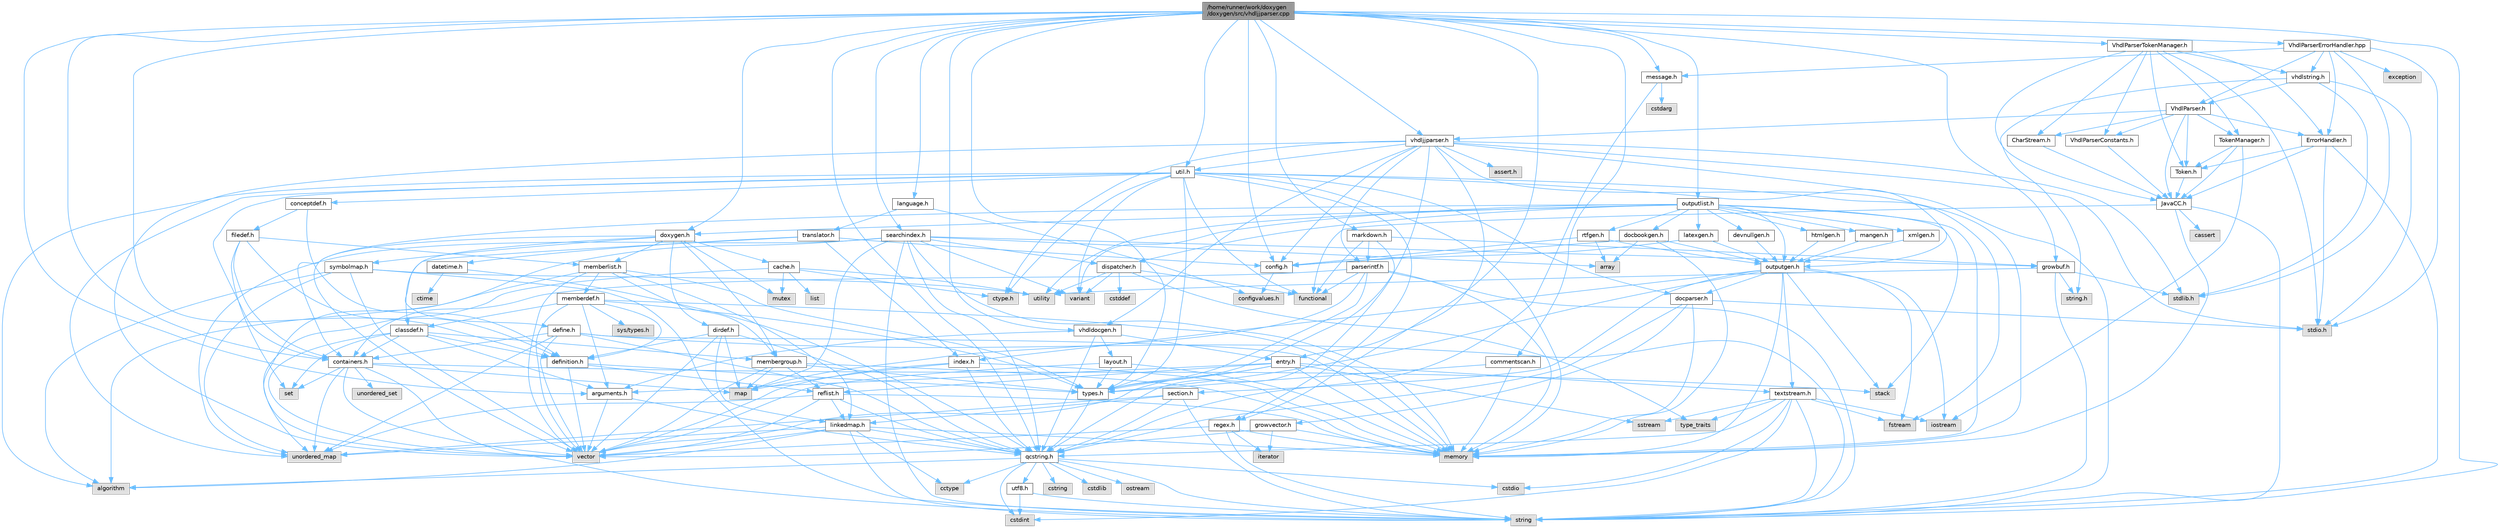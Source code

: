 digraph "/home/runner/work/doxygen/doxygen/src/vhdljjparser.cpp"
{
 // INTERACTIVE_SVG=YES
 // LATEX_PDF_SIZE
  bgcolor="transparent";
  edge [fontname=Helvetica,fontsize=10,labelfontname=Helvetica,labelfontsize=10];
  node [fontname=Helvetica,fontsize=10,shape=box,height=0.2,width=0.4];
  Node1 [id="Node000001",label="/home/runner/work/doxygen\l/doxygen/src/vhdljjparser.cpp",height=0.2,width=0.4,color="gray40", fillcolor="grey60", style="filled", fontcolor="black",tooltip=" "];
  Node1 -> Node2 [id="edge1_Node000001_Node000002",color="steelblue1",style="solid",tooltip=" "];
  Node2 [id="Node000002",label="string",height=0.2,width=0.4,color="grey60", fillcolor="#E0E0E0", style="filled",tooltip=" "];
  Node1 -> Node3 [id="edge2_Node000001_Node000003",color="steelblue1",style="solid",tooltip=" "];
  Node3 [id="Node000003",label="qcstring.h",height=0.2,width=0.4,color="grey40", fillcolor="white", style="filled",URL="$d7/d5c/qcstring_8h.html",tooltip=" "];
  Node3 -> Node2 [id="edge3_Node000003_Node000002",color="steelblue1",style="solid",tooltip=" "];
  Node3 -> Node4 [id="edge4_Node000003_Node000004",color="steelblue1",style="solid",tooltip=" "];
  Node4 [id="Node000004",label="algorithm",height=0.2,width=0.4,color="grey60", fillcolor="#E0E0E0", style="filled",tooltip=" "];
  Node3 -> Node5 [id="edge5_Node000003_Node000005",color="steelblue1",style="solid",tooltip=" "];
  Node5 [id="Node000005",label="cctype",height=0.2,width=0.4,color="grey60", fillcolor="#E0E0E0", style="filled",tooltip=" "];
  Node3 -> Node6 [id="edge6_Node000003_Node000006",color="steelblue1",style="solid",tooltip=" "];
  Node6 [id="Node000006",label="cstring",height=0.2,width=0.4,color="grey60", fillcolor="#E0E0E0", style="filled",tooltip=" "];
  Node3 -> Node7 [id="edge7_Node000003_Node000007",color="steelblue1",style="solid",tooltip=" "];
  Node7 [id="Node000007",label="cstdio",height=0.2,width=0.4,color="grey60", fillcolor="#E0E0E0", style="filled",tooltip=" "];
  Node3 -> Node8 [id="edge8_Node000003_Node000008",color="steelblue1",style="solid",tooltip=" "];
  Node8 [id="Node000008",label="cstdlib",height=0.2,width=0.4,color="grey60", fillcolor="#E0E0E0", style="filled",tooltip=" "];
  Node3 -> Node9 [id="edge9_Node000003_Node000009",color="steelblue1",style="solid",tooltip=" "];
  Node9 [id="Node000009",label="cstdint",height=0.2,width=0.4,color="grey60", fillcolor="#E0E0E0", style="filled",tooltip=" "];
  Node3 -> Node10 [id="edge10_Node000003_Node000010",color="steelblue1",style="solid",tooltip=" "];
  Node10 [id="Node000010",label="ostream",height=0.2,width=0.4,color="grey60", fillcolor="#E0E0E0", style="filled",tooltip=" "];
  Node3 -> Node11 [id="edge11_Node000003_Node000011",color="steelblue1",style="solid",tooltip=" "];
  Node11 [id="Node000011",label="utf8.h",height=0.2,width=0.4,color="grey40", fillcolor="white", style="filled",URL="$db/d7c/utf8_8h.html",tooltip="Various UTF8 related helper functions."];
  Node11 -> Node9 [id="edge12_Node000011_Node000009",color="steelblue1",style="solid",tooltip=" "];
  Node11 -> Node2 [id="edge13_Node000011_Node000002",color="steelblue1",style="solid",tooltip=" "];
  Node1 -> Node12 [id="edge14_Node000001_Node000012",color="steelblue1",style="solid",tooltip=" "];
  Node12 [id="Node000012",label="containers.h",height=0.2,width=0.4,color="grey40", fillcolor="white", style="filled",URL="$d5/d75/containers_8h.html",tooltip=" "];
  Node12 -> Node13 [id="edge15_Node000012_Node000013",color="steelblue1",style="solid",tooltip=" "];
  Node13 [id="Node000013",label="vector",height=0.2,width=0.4,color="grey60", fillcolor="#E0E0E0", style="filled",tooltip=" "];
  Node12 -> Node2 [id="edge16_Node000012_Node000002",color="steelblue1",style="solid",tooltip=" "];
  Node12 -> Node14 [id="edge17_Node000012_Node000014",color="steelblue1",style="solid",tooltip=" "];
  Node14 [id="Node000014",label="set",height=0.2,width=0.4,color="grey60", fillcolor="#E0E0E0", style="filled",tooltip=" "];
  Node12 -> Node15 [id="edge18_Node000012_Node000015",color="steelblue1",style="solid",tooltip=" "];
  Node15 [id="Node000015",label="map",height=0.2,width=0.4,color="grey60", fillcolor="#E0E0E0", style="filled",tooltip=" "];
  Node12 -> Node16 [id="edge19_Node000012_Node000016",color="steelblue1",style="solid",tooltip=" "];
  Node16 [id="Node000016",label="unordered_set",height=0.2,width=0.4,color="grey60", fillcolor="#E0E0E0", style="filled",tooltip=" "];
  Node12 -> Node17 [id="edge20_Node000012_Node000017",color="steelblue1",style="solid",tooltip=" "];
  Node17 [id="Node000017",label="unordered_map",height=0.2,width=0.4,color="grey60", fillcolor="#E0E0E0", style="filled",tooltip=" "];
  Node12 -> Node18 [id="edge21_Node000012_Node000018",color="steelblue1",style="solid",tooltip=" "];
  Node18 [id="Node000018",label="stack",height=0.2,width=0.4,color="grey60", fillcolor="#E0E0E0", style="filled",tooltip=" "];
  Node1 -> Node19 [id="edge22_Node000001_Node000019",color="steelblue1",style="solid",tooltip=" "];
  Node19 [id="Node000019",label="vhdljjparser.h",height=0.2,width=0.4,color="grey40", fillcolor="white", style="filled",URL="$d2/d55/vhdljjparser_8h.html",tooltip=" "];
  Node19 -> Node13 [id="edge23_Node000019_Node000013",color="steelblue1",style="solid",tooltip=" "];
  Node19 -> Node20 [id="edge24_Node000019_Node000020",color="steelblue1",style="solid",tooltip=" "];
  Node20 [id="Node000020",label="memory",height=0.2,width=0.4,color="grey60", fillcolor="#E0E0E0", style="filled",tooltip=" "];
  Node19 -> Node2 [id="edge25_Node000019_Node000002",color="steelblue1",style="solid",tooltip=" "];
  Node19 -> Node21 [id="edge26_Node000019_Node000021",color="steelblue1",style="solid",tooltip=" "];
  Node21 [id="Node000021",label="parserintf.h",height=0.2,width=0.4,color="grey40", fillcolor="white", style="filled",URL="$da/d55/parserintf_8h.html",tooltip=" "];
  Node21 -> Node22 [id="edge27_Node000021_Node000022",color="steelblue1",style="solid",tooltip=" "];
  Node22 [id="Node000022",label="functional",height=0.2,width=0.4,color="grey60", fillcolor="#E0E0E0", style="filled",tooltip=" "];
  Node21 -> Node20 [id="edge28_Node000021_Node000020",color="steelblue1",style="solid",tooltip=" "];
  Node21 -> Node15 [id="edge29_Node000021_Node000015",color="steelblue1",style="solid",tooltip=" "];
  Node21 -> Node2 [id="edge30_Node000021_Node000002",color="steelblue1",style="solid",tooltip=" "];
  Node21 -> Node23 [id="edge31_Node000021_Node000023",color="steelblue1",style="solid",tooltip=" "];
  Node23 [id="Node000023",label="types.h",height=0.2,width=0.4,color="grey40", fillcolor="white", style="filled",URL="$d9/d49/types_8h.html",tooltip="This file contains a number of basic enums and types."];
  Node23 -> Node3 [id="edge32_Node000023_Node000003",color="steelblue1",style="solid",tooltip=" "];
  Node21 -> Node12 [id="edge33_Node000021_Node000012",color="steelblue1",style="solid",tooltip=" "];
  Node19 -> Node24 [id="edge34_Node000019_Node000024",color="steelblue1",style="solid",tooltip=" "];
  Node24 [id="Node000024",label="stdio.h",height=0.2,width=0.4,color="grey60", fillcolor="#E0E0E0", style="filled",tooltip=" "];
  Node19 -> Node25 [id="edge35_Node000019_Node000025",color="steelblue1",style="solid",tooltip=" "];
  Node25 [id="Node000025",label="stdlib.h",height=0.2,width=0.4,color="grey60", fillcolor="#E0E0E0", style="filled",tooltip=" "];
  Node19 -> Node26 [id="edge36_Node000019_Node000026",color="steelblue1",style="solid",tooltip=" "];
  Node26 [id="Node000026",label="assert.h",height=0.2,width=0.4,color="grey60", fillcolor="#E0E0E0", style="filled",tooltip=" "];
  Node19 -> Node27 [id="edge37_Node000019_Node000027",color="steelblue1",style="solid",tooltip=" "];
  Node27 [id="Node000027",label="ctype.h",height=0.2,width=0.4,color="grey60", fillcolor="#E0E0E0", style="filled",tooltip=" "];
  Node19 -> Node23 [id="edge38_Node000019_Node000023",color="steelblue1",style="solid",tooltip=" "];
  Node19 -> Node28 [id="edge39_Node000019_Node000028",color="steelblue1",style="solid",tooltip=" "];
  Node28 [id="Node000028",label="entry.h",height=0.2,width=0.4,color="grey40", fillcolor="white", style="filled",URL="$d1/dc6/entry_8h.html",tooltip=" "];
  Node28 -> Node13 [id="edge40_Node000028_Node000013",color="steelblue1",style="solid",tooltip=" "];
  Node28 -> Node20 [id="edge41_Node000028_Node000020",color="steelblue1",style="solid",tooltip=" "];
  Node28 -> Node29 [id="edge42_Node000028_Node000029",color="steelblue1",style="solid",tooltip=" "];
  Node29 [id="Node000029",label="sstream",height=0.2,width=0.4,color="grey60", fillcolor="#E0E0E0", style="filled",tooltip=" "];
  Node28 -> Node23 [id="edge43_Node000028_Node000023",color="steelblue1",style="solid",tooltip=" "];
  Node28 -> Node30 [id="edge44_Node000028_Node000030",color="steelblue1",style="solid",tooltip=" "];
  Node30 [id="Node000030",label="arguments.h",height=0.2,width=0.4,color="grey40", fillcolor="white", style="filled",URL="$df/d9b/arguments_8h.html",tooltip=" "];
  Node30 -> Node13 [id="edge45_Node000030_Node000013",color="steelblue1",style="solid",tooltip=" "];
  Node30 -> Node3 [id="edge46_Node000030_Node000003",color="steelblue1",style="solid",tooltip=" "];
  Node28 -> Node31 [id="edge47_Node000028_Node000031",color="steelblue1",style="solid",tooltip=" "];
  Node31 [id="Node000031",label="reflist.h",height=0.2,width=0.4,color="grey40", fillcolor="white", style="filled",URL="$d1/d02/reflist_8h.html",tooltip=" "];
  Node31 -> Node13 [id="edge48_Node000031_Node000013",color="steelblue1",style="solid",tooltip=" "];
  Node31 -> Node17 [id="edge49_Node000031_Node000017",color="steelblue1",style="solid",tooltip=" "];
  Node31 -> Node20 [id="edge50_Node000031_Node000020",color="steelblue1",style="solid",tooltip=" "];
  Node31 -> Node3 [id="edge51_Node000031_Node000003",color="steelblue1",style="solid",tooltip=" "];
  Node31 -> Node32 [id="edge52_Node000031_Node000032",color="steelblue1",style="solid",tooltip=" "];
  Node32 [id="Node000032",label="linkedmap.h",height=0.2,width=0.4,color="grey40", fillcolor="white", style="filled",URL="$da/de1/linkedmap_8h.html",tooltip=" "];
  Node32 -> Node17 [id="edge53_Node000032_Node000017",color="steelblue1",style="solid",tooltip=" "];
  Node32 -> Node13 [id="edge54_Node000032_Node000013",color="steelblue1",style="solid",tooltip=" "];
  Node32 -> Node20 [id="edge55_Node000032_Node000020",color="steelblue1",style="solid",tooltip=" "];
  Node32 -> Node2 [id="edge56_Node000032_Node000002",color="steelblue1",style="solid",tooltip=" "];
  Node32 -> Node4 [id="edge57_Node000032_Node000004",color="steelblue1",style="solid",tooltip=" "];
  Node32 -> Node5 [id="edge58_Node000032_Node000005",color="steelblue1",style="solid",tooltip=" "];
  Node32 -> Node3 [id="edge59_Node000032_Node000003",color="steelblue1",style="solid",tooltip=" "];
  Node28 -> Node33 [id="edge60_Node000028_Node000033",color="steelblue1",style="solid",tooltip=" "];
  Node33 [id="Node000033",label="textstream.h",height=0.2,width=0.4,color="grey40", fillcolor="white", style="filled",URL="$d4/d7d/textstream_8h.html",tooltip=" "];
  Node33 -> Node2 [id="edge61_Node000033_Node000002",color="steelblue1",style="solid",tooltip=" "];
  Node33 -> Node34 [id="edge62_Node000033_Node000034",color="steelblue1",style="solid",tooltip=" "];
  Node34 [id="Node000034",label="iostream",height=0.2,width=0.4,color="grey60", fillcolor="#E0E0E0", style="filled",tooltip=" "];
  Node33 -> Node29 [id="edge63_Node000033_Node000029",color="steelblue1",style="solid",tooltip=" "];
  Node33 -> Node9 [id="edge64_Node000033_Node000009",color="steelblue1",style="solid",tooltip=" "];
  Node33 -> Node7 [id="edge65_Node000033_Node000007",color="steelblue1",style="solid",tooltip=" "];
  Node33 -> Node35 [id="edge66_Node000033_Node000035",color="steelblue1",style="solid",tooltip=" "];
  Node35 [id="Node000035",label="fstream",height=0.2,width=0.4,color="grey60", fillcolor="#E0E0E0", style="filled",tooltip=" "];
  Node33 -> Node36 [id="edge67_Node000033_Node000036",color="steelblue1",style="solid",tooltip=" "];
  Node36 [id="Node000036",label="type_traits",height=0.2,width=0.4,color="grey60", fillcolor="#E0E0E0", style="filled",tooltip=" "];
  Node33 -> Node3 [id="edge68_Node000033_Node000003",color="steelblue1",style="solid",tooltip=" "];
  Node19 -> Node37 [id="edge69_Node000019_Node000037",color="steelblue1",style="solid",tooltip=" "];
  Node37 [id="Node000037",label="vhdldocgen.h",height=0.2,width=0.4,color="grey40", fillcolor="white", style="filled",URL="$dd/dec/vhdldocgen_8h.html",tooltip=" "];
  Node37 -> Node3 [id="edge70_Node000037_Node000003",color="steelblue1",style="solid",tooltip=" "];
  Node37 -> Node38 [id="edge71_Node000037_Node000038",color="steelblue1",style="solid",tooltip=" "];
  Node38 [id="Node000038",label="layout.h",height=0.2,width=0.4,color="grey40", fillcolor="white", style="filled",URL="$db/d51/layout_8h.html",tooltip=" "];
  Node38 -> Node20 [id="edge72_Node000038_Node000020",color="steelblue1",style="solid",tooltip=" "];
  Node38 -> Node13 [id="edge73_Node000038_Node000013",color="steelblue1",style="solid",tooltip=" "];
  Node38 -> Node23 [id="edge74_Node000038_Node000023",color="steelblue1",style="solid",tooltip=" "];
  Node37 -> Node30 [id="edge75_Node000037_Node000030",color="steelblue1",style="solid",tooltip=" "];
  Node37 -> Node28 [id="edge76_Node000037_Node000028",color="steelblue1",style="solid",tooltip=" "];
  Node19 -> Node39 [id="edge77_Node000019_Node000039",color="steelblue1",style="solid",tooltip=" "];
  Node39 [id="Node000039",label="config.h",height=0.2,width=0.4,color="grey40", fillcolor="white", style="filled",URL="$db/d16/config_8h.html",tooltip=" "];
  Node39 -> Node40 [id="edge78_Node000039_Node000040",color="steelblue1",style="solid",tooltip=" "];
  Node40 [id="Node000040",label="configvalues.h",height=0.2,width=0.4,color="grey60", fillcolor="#E0E0E0", style="filled",tooltip=" "];
  Node19 -> Node41 [id="edge79_Node000019_Node000041",color="steelblue1",style="solid",tooltip=" "];
  Node41 [id="Node000041",label="util.h",height=0.2,width=0.4,color="grey40", fillcolor="white", style="filled",URL="$d8/d3c/util_8h.html",tooltip="A bunch of utility functions."];
  Node41 -> Node20 [id="edge80_Node000041_Node000020",color="steelblue1",style="solid",tooltip=" "];
  Node41 -> Node17 [id="edge81_Node000041_Node000017",color="steelblue1",style="solid",tooltip=" "];
  Node41 -> Node4 [id="edge82_Node000041_Node000004",color="steelblue1",style="solid",tooltip=" "];
  Node41 -> Node22 [id="edge83_Node000041_Node000022",color="steelblue1",style="solid",tooltip=" "];
  Node41 -> Node35 [id="edge84_Node000041_Node000035",color="steelblue1",style="solid",tooltip=" "];
  Node41 -> Node42 [id="edge85_Node000041_Node000042",color="steelblue1",style="solid",tooltip=" "];
  Node42 [id="Node000042",label="variant",height=0.2,width=0.4,color="grey60", fillcolor="#E0E0E0", style="filled",tooltip=" "];
  Node41 -> Node27 [id="edge86_Node000041_Node000027",color="steelblue1",style="solid",tooltip=" "];
  Node41 -> Node23 [id="edge87_Node000041_Node000023",color="steelblue1",style="solid",tooltip=" "];
  Node41 -> Node43 [id="edge88_Node000041_Node000043",color="steelblue1",style="solid",tooltip=" "];
  Node43 [id="Node000043",label="docparser.h",height=0.2,width=0.4,color="grey40", fillcolor="white", style="filled",URL="$de/d9c/docparser_8h.html",tooltip=" "];
  Node43 -> Node24 [id="edge89_Node000043_Node000024",color="steelblue1",style="solid",tooltip=" "];
  Node43 -> Node20 [id="edge90_Node000043_Node000020",color="steelblue1",style="solid",tooltip=" "];
  Node43 -> Node3 [id="edge91_Node000043_Node000003",color="steelblue1",style="solid",tooltip=" "];
  Node43 -> Node44 [id="edge92_Node000043_Node000044",color="steelblue1",style="solid",tooltip=" "];
  Node44 [id="Node000044",label="growvector.h",height=0.2,width=0.4,color="grey40", fillcolor="white", style="filled",URL="$d7/d50/growvector_8h.html",tooltip=" "];
  Node44 -> Node13 [id="edge93_Node000044_Node000013",color="steelblue1",style="solid",tooltip=" "];
  Node44 -> Node20 [id="edge94_Node000044_Node000020",color="steelblue1",style="solid",tooltip=" "];
  Node44 -> Node45 [id="edge95_Node000044_Node000045",color="steelblue1",style="solid",tooltip=" "];
  Node45 [id="Node000045",label="iterator",height=0.2,width=0.4,color="grey60", fillcolor="#E0E0E0", style="filled",tooltip=" "];
  Node41 -> Node12 [id="edge96_Node000041_Node000012",color="steelblue1",style="solid",tooltip=" "];
  Node41 -> Node46 [id="edge97_Node000041_Node000046",color="steelblue1",style="solid",tooltip=" "];
  Node46 [id="Node000046",label="outputgen.h",height=0.2,width=0.4,color="grey40", fillcolor="white", style="filled",URL="$df/d06/outputgen_8h.html",tooltip=" "];
  Node46 -> Node20 [id="edge98_Node000046_Node000020",color="steelblue1",style="solid",tooltip=" "];
  Node46 -> Node18 [id="edge99_Node000046_Node000018",color="steelblue1",style="solid",tooltip=" "];
  Node46 -> Node34 [id="edge100_Node000046_Node000034",color="steelblue1",style="solid",tooltip=" "];
  Node46 -> Node35 [id="edge101_Node000046_Node000035",color="steelblue1",style="solid",tooltip=" "];
  Node46 -> Node23 [id="edge102_Node000046_Node000023",color="steelblue1",style="solid",tooltip=" "];
  Node46 -> Node47 [id="edge103_Node000046_Node000047",color="steelblue1",style="solid",tooltip=" "];
  Node47 [id="Node000047",label="index.h",height=0.2,width=0.4,color="grey40", fillcolor="white", style="filled",URL="$d1/db5/index_8h.html",tooltip=" "];
  Node47 -> Node20 [id="edge104_Node000047_Node000020",color="steelblue1",style="solid",tooltip=" "];
  Node47 -> Node13 [id="edge105_Node000047_Node000013",color="steelblue1",style="solid",tooltip=" "];
  Node47 -> Node15 [id="edge106_Node000047_Node000015",color="steelblue1",style="solid",tooltip=" "];
  Node47 -> Node3 [id="edge107_Node000047_Node000003",color="steelblue1",style="solid",tooltip=" "];
  Node46 -> Node48 [id="edge108_Node000046_Node000048",color="steelblue1",style="solid",tooltip=" "];
  Node48 [id="Node000048",label="section.h",height=0.2,width=0.4,color="grey40", fillcolor="white", style="filled",URL="$d1/d2a/section_8h.html",tooltip=" "];
  Node48 -> Node2 [id="edge109_Node000048_Node000002",color="steelblue1",style="solid",tooltip=" "];
  Node48 -> Node17 [id="edge110_Node000048_Node000017",color="steelblue1",style="solid",tooltip=" "];
  Node48 -> Node3 [id="edge111_Node000048_Node000003",color="steelblue1",style="solid",tooltip=" "];
  Node48 -> Node32 [id="edge112_Node000048_Node000032",color="steelblue1",style="solid",tooltip=" "];
  Node46 -> Node33 [id="edge113_Node000046_Node000033",color="steelblue1",style="solid",tooltip=" "];
  Node46 -> Node43 [id="edge114_Node000046_Node000043",color="steelblue1",style="solid",tooltip=" "];
  Node41 -> Node49 [id="edge115_Node000041_Node000049",color="steelblue1",style="solid",tooltip=" "];
  Node49 [id="Node000049",label="regex.h",height=0.2,width=0.4,color="grey40", fillcolor="white", style="filled",URL="$d1/d21/regex_8h.html",tooltip=" "];
  Node49 -> Node20 [id="edge116_Node000049_Node000020",color="steelblue1",style="solid",tooltip=" "];
  Node49 -> Node2 [id="edge117_Node000049_Node000002",color="steelblue1",style="solid",tooltip=" "];
  Node49 -> Node13 [id="edge118_Node000049_Node000013",color="steelblue1",style="solid",tooltip=" "];
  Node49 -> Node45 [id="edge119_Node000049_Node000045",color="steelblue1",style="solid",tooltip=" "];
  Node41 -> Node50 [id="edge120_Node000041_Node000050",color="steelblue1",style="solid",tooltip=" "];
  Node50 [id="Node000050",label="conceptdef.h",height=0.2,width=0.4,color="grey40", fillcolor="white", style="filled",URL="$da/df1/conceptdef_8h.html",tooltip=" "];
  Node50 -> Node51 [id="edge121_Node000050_Node000051",color="steelblue1",style="solid",tooltip=" "];
  Node51 [id="Node000051",label="definition.h",height=0.2,width=0.4,color="grey40", fillcolor="white", style="filled",URL="$df/da1/definition_8h.html",tooltip=" "];
  Node51 -> Node13 [id="edge122_Node000051_Node000013",color="steelblue1",style="solid",tooltip=" "];
  Node51 -> Node23 [id="edge123_Node000051_Node000023",color="steelblue1",style="solid",tooltip=" "];
  Node51 -> Node31 [id="edge124_Node000051_Node000031",color="steelblue1",style="solid",tooltip=" "];
  Node50 -> Node52 [id="edge125_Node000050_Node000052",color="steelblue1",style="solid",tooltip=" "];
  Node52 [id="Node000052",label="filedef.h",height=0.2,width=0.4,color="grey40", fillcolor="white", style="filled",URL="$d4/d3a/filedef_8h.html",tooltip=" "];
  Node52 -> Node14 [id="edge126_Node000052_Node000014",color="steelblue1",style="solid",tooltip=" "];
  Node52 -> Node51 [id="edge127_Node000052_Node000051",color="steelblue1",style="solid",tooltip=" "];
  Node52 -> Node53 [id="edge128_Node000052_Node000053",color="steelblue1",style="solid",tooltip=" "];
  Node53 [id="Node000053",label="memberlist.h",height=0.2,width=0.4,color="grey40", fillcolor="white", style="filled",URL="$dd/d78/memberlist_8h.html",tooltip=" "];
  Node53 -> Node13 [id="edge129_Node000053_Node000013",color="steelblue1",style="solid",tooltip=" "];
  Node53 -> Node4 [id="edge130_Node000053_Node000004",color="steelblue1",style="solid",tooltip=" "];
  Node53 -> Node54 [id="edge131_Node000053_Node000054",color="steelblue1",style="solid",tooltip=" "];
  Node54 [id="Node000054",label="memberdef.h",height=0.2,width=0.4,color="grey40", fillcolor="white", style="filled",URL="$d4/d46/memberdef_8h.html",tooltip=" "];
  Node54 -> Node13 [id="edge132_Node000054_Node000013",color="steelblue1",style="solid",tooltip=" "];
  Node54 -> Node20 [id="edge133_Node000054_Node000020",color="steelblue1",style="solid",tooltip=" "];
  Node54 -> Node55 [id="edge134_Node000054_Node000055",color="steelblue1",style="solid",tooltip=" "];
  Node55 [id="Node000055",label="sys/types.h",height=0.2,width=0.4,color="grey60", fillcolor="#E0E0E0", style="filled",tooltip=" "];
  Node54 -> Node23 [id="edge135_Node000054_Node000023",color="steelblue1",style="solid",tooltip=" "];
  Node54 -> Node51 [id="edge136_Node000054_Node000051",color="steelblue1",style="solid",tooltip=" "];
  Node54 -> Node30 [id="edge137_Node000054_Node000030",color="steelblue1",style="solid",tooltip=" "];
  Node54 -> Node56 [id="edge138_Node000054_Node000056",color="steelblue1",style="solid",tooltip=" "];
  Node56 [id="Node000056",label="classdef.h",height=0.2,width=0.4,color="grey40", fillcolor="white", style="filled",URL="$d1/da6/classdef_8h.html",tooltip=" "];
  Node56 -> Node13 [id="edge139_Node000056_Node000013",color="steelblue1",style="solid",tooltip=" "];
  Node56 -> Node14 [id="edge140_Node000056_Node000014",color="steelblue1",style="solid",tooltip=" "];
  Node56 -> Node12 [id="edge141_Node000056_Node000012",color="steelblue1",style="solid",tooltip=" "];
  Node56 -> Node51 [id="edge142_Node000056_Node000051",color="steelblue1",style="solid",tooltip=" "];
  Node56 -> Node30 [id="edge143_Node000056_Node000030",color="steelblue1",style="solid",tooltip=" "];
  Node56 -> Node57 [id="edge144_Node000056_Node000057",color="steelblue1",style="solid",tooltip=" "];
  Node57 [id="Node000057",label="membergroup.h",height=0.2,width=0.4,color="grey40", fillcolor="white", style="filled",URL="$d9/d11/membergroup_8h.html",tooltip=" "];
  Node57 -> Node13 [id="edge145_Node000057_Node000013",color="steelblue1",style="solid",tooltip=" "];
  Node57 -> Node15 [id="edge146_Node000057_Node000015",color="steelblue1",style="solid",tooltip=" "];
  Node57 -> Node20 [id="edge147_Node000057_Node000020",color="steelblue1",style="solid",tooltip=" "];
  Node57 -> Node23 [id="edge148_Node000057_Node000023",color="steelblue1",style="solid",tooltip=" "];
  Node57 -> Node31 [id="edge149_Node000057_Node000031",color="steelblue1",style="solid",tooltip=" "];
  Node53 -> Node32 [id="edge150_Node000053_Node000032",color="steelblue1",style="solid",tooltip=" "];
  Node53 -> Node23 [id="edge151_Node000053_Node000023",color="steelblue1",style="solid",tooltip=" "];
  Node53 -> Node57 [id="edge152_Node000053_Node000057",color="steelblue1",style="solid",tooltip=" "];
  Node52 -> Node12 [id="edge153_Node000052_Node000012",color="steelblue1",style="solid",tooltip=" "];
  Node1 -> Node37 [id="edge154_Node000001_Node000037",color="steelblue1",style="solid",tooltip=" "];
  Node1 -> Node58 [id="edge155_Node000001_Node000058",color="steelblue1",style="solid",tooltip=" "];
  Node58 [id="Node000058",label="message.h",height=0.2,width=0.4,color="grey40", fillcolor="white", style="filled",URL="$d2/d0d/message_8h.html",tooltip=" "];
  Node58 -> Node59 [id="edge156_Node000058_Node000059",color="steelblue1",style="solid",tooltip=" "];
  Node59 [id="Node000059",label="cstdarg",height=0.2,width=0.4,color="grey60", fillcolor="#E0E0E0", style="filled",tooltip=" "];
  Node58 -> Node3 [id="edge157_Node000058_Node000003",color="steelblue1",style="solid",tooltip=" "];
  Node1 -> Node39 [id="edge158_Node000001_Node000039",color="steelblue1",style="solid",tooltip=" "];
  Node1 -> Node60 [id="edge159_Node000001_Node000060",color="steelblue1",style="solid",tooltip=" "];
  Node60 [id="Node000060",label="doxygen.h",height=0.2,width=0.4,color="grey40", fillcolor="white", style="filled",URL="$d1/da1/doxygen_8h.html",tooltip=" "];
  Node60 -> Node61 [id="edge160_Node000060_Node000061",color="steelblue1",style="solid",tooltip=" "];
  Node61 [id="Node000061",label="mutex",height=0.2,width=0.4,color="grey60", fillcolor="#E0E0E0", style="filled",tooltip=" "];
  Node60 -> Node12 [id="edge161_Node000060_Node000012",color="steelblue1",style="solid",tooltip=" "];
  Node60 -> Node57 [id="edge162_Node000060_Node000057",color="steelblue1",style="solid",tooltip=" "];
  Node60 -> Node62 [id="edge163_Node000060_Node000062",color="steelblue1",style="solid",tooltip=" "];
  Node62 [id="Node000062",label="dirdef.h",height=0.2,width=0.4,color="grey40", fillcolor="white", style="filled",URL="$d6/d15/dirdef_8h.html",tooltip=" "];
  Node62 -> Node13 [id="edge164_Node000062_Node000013",color="steelblue1",style="solid",tooltip=" "];
  Node62 -> Node15 [id="edge165_Node000062_Node000015",color="steelblue1",style="solid",tooltip=" "];
  Node62 -> Node3 [id="edge166_Node000062_Node000003",color="steelblue1",style="solid",tooltip=" "];
  Node62 -> Node32 [id="edge167_Node000062_Node000032",color="steelblue1",style="solid",tooltip=" "];
  Node62 -> Node51 [id="edge168_Node000062_Node000051",color="steelblue1",style="solid",tooltip=" "];
  Node60 -> Node53 [id="edge169_Node000060_Node000053",color="steelblue1",style="solid",tooltip=" "];
  Node60 -> Node63 [id="edge170_Node000060_Node000063",color="steelblue1",style="solid",tooltip=" "];
  Node63 [id="Node000063",label="define.h",height=0.2,width=0.4,color="grey40", fillcolor="white", style="filled",URL="$df/d67/define_8h.html",tooltip=" "];
  Node63 -> Node13 [id="edge171_Node000063_Node000013",color="steelblue1",style="solid",tooltip=" "];
  Node63 -> Node20 [id="edge172_Node000063_Node000020",color="steelblue1",style="solid",tooltip=" "];
  Node63 -> Node2 [id="edge173_Node000063_Node000002",color="steelblue1",style="solid",tooltip=" "];
  Node63 -> Node17 [id="edge174_Node000063_Node000017",color="steelblue1",style="solid",tooltip=" "];
  Node63 -> Node3 [id="edge175_Node000063_Node000003",color="steelblue1",style="solid",tooltip=" "];
  Node63 -> Node12 [id="edge176_Node000063_Node000012",color="steelblue1",style="solid",tooltip=" "];
  Node60 -> Node64 [id="edge177_Node000060_Node000064",color="steelblue1",style="solid",tooltip=" "];
  Node64 [id="Node000064",label="cache.h",height=0.2,width=0.4,color="grey40", fillcolor="white", style="filled",URL="$d3/d26/cache_8h.html",tooltip=" "];
  Node64 -> Node65 [id="edge178_Node000064_Node000065",color="steelblue1",style="solid",tooltip=" "];
  Node65 [id="Node000065",label="list",height=0.2,width=0.4,color="grey60", fillcolor="#E0E0E0", style="filled",tooltip=" "];
  Node64 -> Node17 [id="edge179_Node000064_Node000017",color="steelblue1",style="solid",tooltip=" "];
  Node64 -> Node61 [id="edge180_Node000064_Node000061",color="steelblue1",style="solid",tooltip=" "];
  Node64 -> Node66 [id="edge181_Node000064_Node000066",color="steelblue1",style="solid",tooltip=" "];
  Node66 [id="Node000066",label="utility",height=0.2,width=0.4,color="grey60", fillcolor="#E0E0E0", style="filled",tooltip=" "];
  Node64 -> Node27 [id="edge182_Node000064_Node000027",color="steelblue1",style="solid",tooltip=" "];
  Node60 -> Node67 [id="edge183_Node000060_Node000067",color="steelblue1",style="solid",tooltip=" "];
  Node67 [id="Node000067",label="symbolmap.h",height=0.2,width=0.4,color="grey40", fillcolor="white", style="filled",URL="$d7/ddd/symbolmap_8h.html",tooltip=" "];
  Node67 -> Node4 [id="edge184_Node000067_Node000004",color="steelblue1",style="solid",tooltip=" "];
  Node67 -> Node17 [id="edge185_Node000067_Node000017",color="steelblue1",style="solid",tooltip=" "];
  Node67 -> Node13 [id="edge186_Node000067_Node000013",color="steelblue1",style="solid",tooltip=" "];
  Node67 -> Node2 [id="edge187_Node000067_Node000002",color="steelblue1",style="solid",tooltip=" "];
  Node67 -> Node66 [id="edge188_Node000067_Node000066",color="steelblue1",style="solid",tooltip=" "];
  Node1 -> Node41 [id="edge189_Node000001_Node000041",color="steelblue1",style="solid",tooltip=" "];
  Node1 -> Node68 [id="edge190_Node000001_Node000068",color="steelblue1",style="solid",tooltip=" "];
  Node68 [id="Node000068",label="language.h",height=0.2,width=0.4,color="grey40", fillcolor="white", style="filled",URL="$d8/dce/language_8h.html",tooltip=" "];
  Node68 -> Node69 [id="edge191_Node000068_Node000069",color="steelblue1",style="solid",tooltip=" "];
  Node69 [id="Node000069",label="translator.h",height=0.2,width=0.4,color="grey40", fillcolor="white", style="filled",URL="$d9/df1/translator_8h.html",tooltip=" "];
  Node69 -> Node56 [id="edge192_Node000069_Node000056",color="steelblue1",style="solid",tooltip=" "];
  Node69 -> Node39 [id="edge193_Node000069_Node000039",color="steelblue1",style="solid",tooltip=" "];
  Node69 -> Node70 [id="edge194_Node000069_Node000070",color="steelblue1",style="solid",tooltip=" "];
  Node70 [id="Node000070",label="datetime.h",height=0.2,width=0.4,color="grey40", fillcolor="white", style="filled",URL="$de/d1b/datetime_8h.html",tooltip=" "];
  Node70 -> Node71 [id="edge195_Node000070_Node000071",color="steelblue1",style="solid",tooltip=" "];
  Node71 [id="Node000071",label="ctime",height=0.2,width=0.4,color="grey60", fillcolor="#E0E0E0", style="filled",tooltip=" "];
  Node70 -> Node3 [id="edge196_Node000070_Node000003",color="steelblue1",style="solid",tooltip=" "];
  Node69 -> Node47 [id="edge197_Node000069_Node000047",color="steelblue1",style="solid",tooltip=" "];
  Node68 -> Node40 [id="edge198_Node000068_Node000040",color="steelblue1",style="solid",tooltip=" "];
  Node1 -> Node72 [id="edge199_Node000001_Node000072",color="steelblue1",style="solid",tooltip=" "];
  Node72 [id="Node000072",label="commentscan.h",height=0.2,width=0.4,color="grey40", fillcolor="white", style="filled",URL="$db/d0d/commentscan_8h.html",tooltip="Interface for the comment block scanner."];
  Node72 -> Node20 [id="edge200_Node000072_Node000020",color="steelblue1",style="solid",tooltip=" "];
  Node72 -> Node23 [id="edge201_Node000072_Node000023",color="steelblue1",style="solid",tooltip=" "];
  Node1 -> Node51 [id="edge202_Node000001_Node000051",color="steelblue1",style="solid",tooltip=" "];
  Node1 -> Node73 [id="edge203_Node000001_Node000073",color="steelblue1",style="solid",tooltip=" "];
  Node73 [id="Node000073",label="searchindex.h",height=0.2,width=0.4,color="grey40", fillcolor="white", style="filled",URL="$de/d07/searchindex_8h.html",tooltip="Web server based search engine."];
  Node73 -> Node20 [id="edge204_Node000073_Node000020",color="steelblue1",style="solid",tooltip=" "];
  Node73 -> Node13 [id="edge205_Node000073_Node000013",color="steelblue1",style="solid",tooltip=" "];
  Node73 -> Node15 [id="edge206_Node000073_Node000015",color="steelblue1",style="solid",tooltip=" "];
  Node73 -> Node17 [id="edge207_Node000073_Node000017",color="steelblue1",style="solid",tooltip=" "];
  Node73 -> Node2 [id="edge208_Node000073_Node000002",color="steelblue1",style="solid",tooltip=" "];
  Node73 -> Node74 [id="edge209_Node000073_Node000074",color="steelblue1",style="solid",tooltip=" "];
  Node74 [id="Node000074",label="array",height=0.2,width=0.4,color="grey60", fillcolor="#E0E0E0", style="filled",tooltip=" "];
  Node73 -> Node42 [id="edge210_Node000073_Node000042",color="steelblue1",style="solid",tooltip=" "];
  Node73 -> Node3 [id="edge211_Node000073_Node000003",color="steelblue1",style="solid",tooltip=" "];
  Node73 -> Node75 [id="edge212_Node000073_Node000075",color="steelblue1",style="solid",tooltip=" "];
  Node75 [id="Node000075",label="growbuf.h",height=0.2,width=0.4,color="grey40", fillcolor="white", style="filled",URL="$dd/d72/growbuf_8h.html",tooltip=" "];
  Node75 -> Node66 [id="edge213_Node000075_Node000066",color="steelblue1",style="solid",tooltip=" "];
  Node75 -> Node25 [id="edge214_Node000075_Node000025",color="steelblue1",style="solid",tooltip=" "];
  Node75 -> Node76 [id="edge215_Node000075_Node000076",color="steelblue1",style="solid",tooltip=" "];
  Node76 [id="Node000076",label="string.h",height=0.2,width=0.4,color="grey60", fillcolor="#E0E0E0", style="filled",tooltip=" "];
  Node75 -> Node2 [id="edge216_Node000075_Node000002",color="steelblue1",style="solid",tooltip=" "];
  Node73 -> Node77 [id="edge217_Node000073_Node000077",color="steelblue1",style="solid",tooltip=" "];
  Node77 [id="Node000077",label="dispatcher.h",height=0.2,width=0.4,color="grey40", fillcolor="white", style="filled",URL="$da/d73/dispatcher_8h.html",tooltip=" "];
  Node77 -> Node78 [id="edge218_Node000077_Node000078",color="steelblue1",style="solid",tooltip=" "];
  Node78 [id="Node000078",label="cstddef",height=0.2,width=0.4,color="grey60", fillcolor="#E0E0E0", style="filled",tooltip=" "];
  Node77 -> Node66 [id="edge219_Node000077_Node000066",color="steelblue1",style="solid",tooltip=" "];
  Node77 -> Node22 [id="edge220_Node000077_Node000022",color="steelblue1",style="solid",tooltip=" "];
  Node77 -> Node42 [id="edge221_Node000077_Node000042",color="steelblue1",style="solid",tooltip=" "];
  Node77 -> Node36 [id="edge222_Node000077_Node000036",color="steelblue1",style="solid",tooltip=" "];
  Node1 -> Node79 [id="edge223_Node000001_Node000079",color="steelblue1",style="solid",tooltip=" "];
  Node79 [id="Node000079",label="outputlist.h",height=0.2,width=0.4,color="grey40", fillcolor="white", style="filled",URL="$d2/db9/outputlist_8h.html",tooltip=" "];
  Node79 -> Node66 [id="edge224_Node000079_Node000066",color="steelblue1",style="solid",tooltip=" "];
  Node79 -> Node13 [id="edge225_Node000079_Node000013",color="steelblue1",style="solid",tooltip=" "];
  Node79 -> Node20 [id="edge226_Node000079_Node000020",color="steelblue1",style="solid",tooltip=" "];
  Node79 -> Node42 [id="edge227_Node000079_Node000042",color="steelblue1",style="solid",tooltip=" "];
  Node79 -> Node18 [id="edge228_Node000079_Node000018",color="steelblue1",style="solid",tooltip=" "];
  Node79 -> Node46 [id="edge229_Node000079_Node000046",color="steelblue1",style="solid",tooltip=" "];
  Node79 -> Node60 [id="edge230_Node000079_Node000060",color="steelblue1",style="solid",tooltip=" "];
  Node79 -> Node77 [id="edge231_Node000079_Node000077",color="steelblue1",style="solid",tooltip=" "];
  Node79 -> Node80 [id="edge232_Node000079_Node000080",color="steelblue1",style="solid",tooltip=" "];
  Node80 [id="Node000080",label="htmlgen.h",height=0.2,width=0.4,color="grey40", fillcolor="white", style="filled",URL="$d8/d56/htmlgen_8h.html",tooltip=" "];
  Node80 -> Node46 [id="edge233_Node000080_Node000046",color="steelblue1",style="solid",tooltip=" "];
  Node79 -> Node81 [id="edge234_Node000079_Node000081",color="steelblue1",style="solid",tooltip=" "];
  Node81 [id="Node000081",label="latexgen.h",height=0.2,width=0.4,color="grey40", fillcolor="white", style="filled",URL="$d6/d9c/latexgen_8h.html",tooltip=" "];
  Node81 -> Node39 [id="edge235_Node000081_Node000039",color="steelblue1",style="solid",tooltip=" "];
  Node81 -> Node46 [id="edge236_Node000081_Node000046",color="steelblue1",style="solid",tooltip=" "];
  Node79 -> Node82 [id="edge237_Node000079_Node000082",color="steelblue1",style="solid",tooltip=" "];
  Node82 [id="Node000082",label="rtfgen.h",height=0.2,width=0.4,color="grey40", fillcolor="white", style="filled",URL="$d4/daa/rtfgen_8h.html",tooltip=" "];
  Node82 -> Node74 [id="edge238_Node000082_Node000074",color="steelblue1",style="solid",tooltip=" "];
  Node82 -> Node39 [id="edge239_Node000082_Node000039",color="steelblue1",style="solid",tooltip=" "];
  Node82 -> Node46 [id="edge240_Node000082_Node000046",color="steelblue1",style="solid",tooltip=" "];
  Node79 -> Node83 [id="edge241_Node000079_Node000083",color="steelblue1",style="solid",tooltip=" "];
  Node83 [id="Node000083",label="mangen.h",height=0.2,width=0.4,color="grey40", fillcolor="white", style="filled",URL="$da/dc0/mangen_8h.html",tooltip=" "];
  Node83 -> Node46 [id="edge242_Node000083_Node000046",color="steelblue1",style="solid",tooltip=" "];
  Node79 -> Node84 [id="edge243_Node000079_Node000084",color="steelblue1",style="solid",tooltip=" "];
  Node84 [id="Node000084",label="docbookgen.h",height=0.2,width=0.4,color="grey40", fillcolor="white", style="filled",URL="$de/dea/docbookgen_8h.html",tooltip=" "];
  Node84 -> Node20 [id="edge244_Node000084_Node000020",color="steelblue1",style="solid",tooltip=" "];
  Node84 -> Node74 [id="edge245_Node000084_Node000074",color="steelblue1",style="solid",tooltip=" "];
  Node84 -> Node39 [id="edge246_Node000084_Node000039",color="steelblue1",style="solid",tooltip=" "];
  Node84 -> Node46 [id="edge247_Node000084_Node000046",color="steelblue1",style="solid",tooltip=" "];
  Node79 -> Node85 [id="edge248_Node000079_Node000085",color="steelblue1",style="solid",tooltip=" "];
  Node85 [id="Node000085",label="xmlgen.h",height=0.2,width=0.4,color="grey40", fillcolor="white", style="filled",URL="$d9/d67/xmlgen_8h.html",tooltip=" "];
  Node85 -> Node46 [id="edge249_Node000085_Node000046",color="steelblue1",style="solid",tooltip=" "];
  Node79 -> Node86 [id="edge250_Node000079_Node000086",color="steelblue1",style="solid",tooltip=" "];
  Node86 [id="Node000086",label="devnullgen.h",height=0.2,width=0.4,color="grey40", fillcolor="white", style="filled",URL="$d8/de5/devnullgen_8h.html",tooltip=" "];
  Node86 -> Node46 [id="edge251_Node000086_Node000046",color="steelblue1",style="solid",tooltip=" "];
  Node1 -> Node30 [id="edge252_Node000001_Node000030",color="steelblue1",style="solid",tooltip=" "];
  Node1 -> Node23 [id="edge253_Node000001_Node000023",color="steelblue1",style="solid",tooltip=" "];
  Node1 -> Node75 [id="edge254_Node000001_Node000075",color="steelblue1",style="solid",tooltip=" "];
  Node1 -> Node87 [id="edge255_Node000001_Node000087",color="steelblue1",style="solid",tooltip=" "];
  Node87 [id="Node000087",label="markdown.h",height=0.2,width=0.4,color="grey40", fillcolor="white", style="filled",URL="$d2/d0c/markdown_8h.html",tooltip=" "];
  Node87 -> Node22 [id="edge256_Node000087_Node000022",color="steelblue1",style="solid",tooltip=" "];
  Node87 -> Node3 [id="edge257_Node000087_Node000003",color="steelblue1",style="solid",tooltip=" "];
  Node87 -> Node21 [id="edge258_Node000087_Node000021",color="steelblue1",style="solid",tooltip=" "];
  Node87 -> Node75 [id="edge259_Node000087_Node000075",color="steelblue1",style="solid",tooltip=" "];
  Node1 -> Node88 [id="edge260_Node000001_Node000088",color="steelblue1",style="solid",tooltip=" "];
  Node88 [id="Node000088",label="VhdlParserTokenManager.h",height=0.2,width=0.4,color="grey40", fillcolor="white", style="filled",URL="$d7/dad/_vhdl_parser_token_manager_8h.html",tooltip=" "];
  Node88 -> Node24 [id="edge261_Node000088_Node000024",color="steelblue1",style="solid",tooltip=" "];
  Node88 -> Node89 [id="edge262_Node000088_Node000089",color="steelblue1",style="solid",tooltip=" "];
  Node89 [id="Node000089",label="JavaCC.h",height=0.2,width=0.4,color="grey40", fillcolor="white", style="filled",URL="$d1/d2f/_java_c_c_8h.html",tooltip=" "];
  Node89 -> Node2 [id="edge263_Node000089_Node000002",color="steelblue1",style="solid",tooltip=" "];
  Node89 -> Node20 [id="edge264_Node000089_Node000020",color="steelblue1",style="solid",tooltip=" "];
  Node89 -> Node90 [id="edge265_Node000089_Node000090",color="steelblue1",style="solid",tooltip=" "];
  Node90 [id="Node000090",label="cassert",height=0.2,width=0.4,color="grey60", fillcolor="#E0E0E0", style="filled",tooltip=" "];
  Node89 -> Node22 [id="edge266_Node000089_Node000022",color="steelblue1",style="solid",tooltip=" "];
  Node88 -> Node91 [id="edge267_Node000088_Node000091",color="steelblue1",style="solid",tooltip=" "];
  Node91 [id="Node000091",label="CharStream.h",height=0.2,width=0.4,color="grey40", fillcolor="white", style="filled",URL="$df/ddf/_char_stream_8h.html",tooltip=" "];
  Node91 -> Node89 [id="edge268_Node000091_Node000089",color="steelblue1",style="solid",tooltip=" "];
  Node88 -> Node92 [id="edge269_Node000088_Node000092",color="steelblue1",style="solid",tooltip=" "];
  Node92 [id="Node000092",label="Token.h",height=0.2,width=0.4,color="grey40", fillcolor="white", style="filled",URL="$dd/dcd/_token_8h.html",tooltip=" "];
  Node92 -> Node89 [id="edge270_Node000092_Node000089",color="steelblue1",style="solid",tooltip=" "];
  Node88 -> Node93 [id="edge271_Node000088_Node000093",color="steelblue1",style="solid",tooltip=" "];
  Node93 [id="Node000093",label="ErrorHandler.h",height=0.2,width=0.4,color="grey40", fillcolor="white", style="filled",URL="$d3/dd5/_error_handler_8h.html",tooltip=" "];
  Node93 -> Node24 [id="edge272_Node000093_Node000024",color="steelblue1",style="solid",tooltip=" "];
  Node93 -> Node2 [id="edge273_Node000093_Node000002",color="steelblue1",style="solid",tooltip=" "];
  Node93 -> Node89 [id="edge274_Node000093_Node000089",color="steelblue1",style="solid",tooltip=" "];
  Node93 -> Node92 [id="edge275_Node000093_Node000092",color="steelblue1",style="solid",tooltip=" "];
  Node88 -> Node94 [id="edge276_Node000088_Node000094",color="steelblue1",style="solid",tooltip=" "];
  Node94 [id="Node000094",label="TokenManager.h",height=0.2,width=0.4,color="grey40", fillcolor="white", style="filled",URL="$d4/df9/_token_manager_8h.html",tooltip=" "];
  Node94 -> Node34 [id="edge277_Node000094_Node000034",color="steelblue1",style="solid",tooltip=" "];
  Node94 -> Node89 [id="edge278_Node000094_Node000089",color="steelblue1",style="solid",tooltip=" "];
  Node94 -> Node92 [id="edge279_Node000094_Node000092",color="steelblue1",style="solid",tooltip=" "];
  Node88 -> Node95 [id="edge280_Node000088_Node000095",color="steelblue1",style="solid",tooltip=" "];
  Node95 [id="Node000095",label="VhdlParserConstants.h",height=0.2,width=0.4,color="grey40", fillcolor="white", style="filled",URL="$dc/d21/_vhdl_parser_constants_8h.html",tooltip=" "];
  Node95 -> Node89 [id="edge281_Node000095_Node000089",color="steelblue1",style="solid",tooltip=" "];
  Node88 -> Node96 [id="edge282_Node000088_Node000096",color="steelblue1",style="solid",tooltip=" "];
  Node96 [id="Node000096",label="vhdlstring.h",height=0.2,width=0.4,color="grey40", fillcolor="white", style="filled",URL="$d9/d48/vhdlstring_8h.html",tooltip=" "];
  Node96 -> Node24 [id="edge283_Node000096_Node000024",color="steelblue1",style="solid",tooltip=" "];
  Node96 -> Node25 [id="edge284_Node000096_Node000025",color="steelblue1",style="solid",tooltip=" "];
  Node96 -> Node76 [id="edge285_Node000096_Node000076",color="steelblue1",style="solid",tooltip=" "];
  Node96 -> Node97 [id="edge286_Node000096_Node000097",color="steelblue1",style="solid",tooltip=" "];
  Node97 [id="Node000097",label="VhdlParser.h",height=0.2,width=0.4,color="grey40", fillcolor="white", style="filled",URL="$d5/df9/_vhdl_parser_8h.html",tooltip=" "];
  Node97 -> Node89 [id="edge287_Node000097_Node000089",color="steelblue1",style="solid",tooltip=" "];
  Node97 -> Node91 [id="edge288_Node000097_Node000091",color="steelblue1",style="solid",tooltip=" "];
  Node97 -> Node92 [id="edge289_Node000097_Node000092",color="steelblue1",style="solid",tooltip=" "];
  Node97 -> Node94 [id="edge290_Node000097_Node000094",color="steelblue1",style="solid",tooltip=" "];
  Node97 -> Node19 [id="edge291_Node000097_Node000019",color="steelblue1",style="solid",tooltip=" "];
  Node97 -> Node95 [id="edge292_Node000097_Node000095",color="steelblue1",style="solid",tooltip=" "];
  Node97 -> Node93 [id="edge293_Node000097_Node000093",color="steelblue1",style="solid",tooltip=" "];
  Node1 -> Node98 [id="edge294_Node000001_Node000098",color="steelblue1",style="solid",tooltip=" "];
  Node98 [id="Node000098",label="VhdlParserErrorHandler.hpp",height=0.2,width=0.4,color="grey40", fillcolor="white", style="filled",URL="$d2/dc3/_vhdl_parser_error_handler_8hpp.html",tooltip=" "];
  Node98 -> Node24 [id="edge295_Node000098_Node000024",color="steelblue1",style="solid",tooltip=" "];
  Node98 -> Node25 [id="edge296_Node000098_Node000025",color="steelblue1",style="solid",tooltip=" "];
  Node98 -> Node99 [id="edge297_Node000098_Node000099",color="steelblue1",style="solid",tooltip=" "];
  Node99 [id="Node000099",label="exception",height=0.2,width=0.4,color="grey60", fillcolor="#E0E0E0", style="filled",tooltip=" "];
  Node98 -> Node97 [id="edge298_Node000098_Node000097",color="steelblue1",style="solid",tooltip=" "];
  Node98 -> Node93 [id="edge299_Node000098_Node000093",color="steelblue1",style="solid",tooltip=" "];
  Node98 -> Node96 [id="edge300_Node000098_Node000096",color="steelblue1",style="solid",tooltip=" "];
  Node98 -> Node58 [id="edge301_Node000098_Node000058",color="steelblue1",style="solid",tooltip=" "];
  Node1 -> Node49 [id="edge302_Node000001_Node000049",color="steelblue1",style="solid",tooltip=" "];
}
